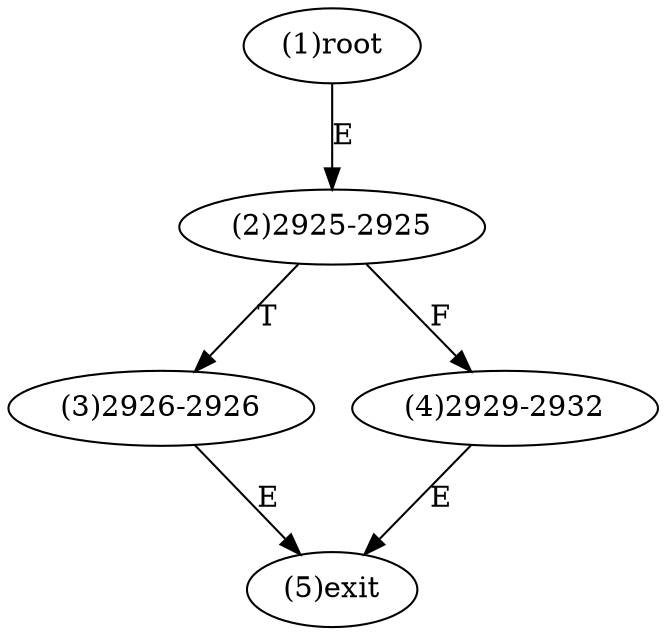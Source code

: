 digraph "" { 
1[ label="(1)root"];
2[ label="(2)2925-2925"];
3[ label="(3)2926-2926"];
4[ label="(4)2929-2932"];
5[ label="(5)exit"];
1->2[ label="E"];
2->4[ label="F"];
2->3[ label="T"];
3->5[ label="E"];
4->5[ label="E"];
}